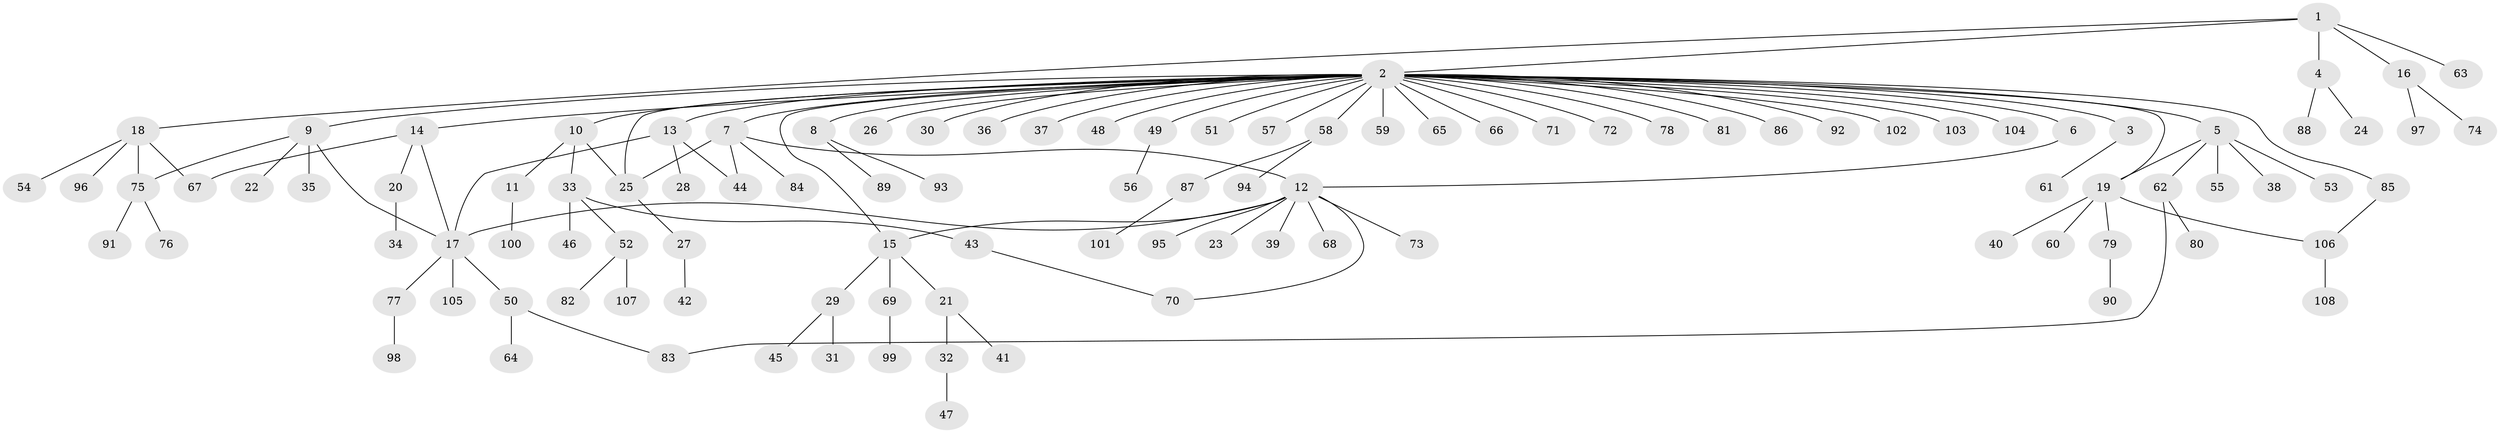 // Generated by graph-tools (version 1.1) at 2025/11/02/27/25 16:11:12]
// undirected, 108 vertices, 121 edges
graph export_dot {
graph [start="1"]
  node [color=gray90,style=filled];
  1;
  2;
  3;
  4;
  5;
  6;
  7;
  8;
  9;
  10;
  11;
  12;
  13;
  14;
  15;
  16;
  17;
  18;
  19;
  20;
  21;
  22;
  23;
  24;
  25;
  26;
  27;
  28;
  29;
  30;
  31;
  32;
  33;
  34;
  35;
  36;
  37;
  38;
  39;
  40;
  41;
  42;
  43;
  44;
  45;
  46;
  47;
  48;
  49;
  50;
  51;
  52;
  53;
  54;
  55;
  56;
  57;
  58;
  59;
  60;
  61;
  62;
  63;
  64;
  65;
  66;
  67;
  68;
  69;
  70;
  71;
  72;
  73;
  74;
  75;
  76;
  77;
  78;
  79;
  80;
  81;
  82;
  83;
  84;
  85;
  86;
  87;
  88;
  89;
  90;
  91;
  92;
  93;
  94;
  95;
  96;
  97;
  98;
  99;
  100;
  101;
  102;
  103;
  104;
  105;
  106;
  107;
  108;
  1 -- 2;
  1 -- 4;
  1 -- 16;
  1 -- 18;
  1 -- 63;
  2 -- 3;
  2 -- 5;
  2 -- 6;
  2 -- 7;
  2 -- 8;
  2 -- 9;
  2 -- 10;
  2 -- 13;
  2 -- 14;
  2 -- 15;
  2 -- 19;
  2 -- 25;
  2 -- 26;
  2 -- 30;
  2 -- 36;
  2 -- 37;
  2 -- 48;
  2 -- 49;
  2 -- 51;
  2 -- 57;
  2 -- 58;
  2 -- 59;
  2 -- 65;
  2 -- 66;
  2 -- 71;
  2 -- 72;
  2 -- 78;
  2 -- 81;
  2 -- 85;
  2 -- 86;
  2 -- 92;
  2 -- 102;
  2 -- 103;
  2 -- 104;
  3 -- 61;
  4 -- 24;
  4 -- 88;
  5 -- 19;
  5 -- 38;
  5 -- 53;
  5 -- 55;
  5 -- 62;
  6 -- 12;
  7 -- 12;
  7 -- 25;
  7 -- 44;
  7 -- 84;
  8 -- 89;
  8 -- 93;
  9 -- 17;
  9 -- 22;
  9 -- 35;
  9 -- 75;
  10 -- 11;
  10 -- 25;
  10 -- 33;
  11 -- 100;
  12 -- 15;
  12 -- 17;
  12 -- 23;
  12 -- 39;
  12 -- 68;
  12 -- 70;
  12 -- 73;
  12 -- 95;
  13 -- 17;
  13 -- 28;
  13 -- 44;
  14 -- 17;
  14 -- 20;
  14 -- 67;
  15 -- 21;
  15 -- 29;
  15 -- 69;
  16 -- 74;
  16 -- 97;
  17 -- 50;
  17 -- 77;
  17 -- 105;
  18 -- 54;
  18 -- 67;
  18 -- 75;
  18 -- 96;
  19 -- 40;
  19 -- 60;
  19 -- 79;
  19 -- 106;
  20 -- 34;
  21 -- 32;
  21 -- 41;
  25 -- 27;
  27 -- 42;
  29 -- 31;
  29 -- 45;
  32 -- 47;
  33 -- 43;
  33 -- 46;
  33 -- 52;
  43 -- 70;
  49 -- 56;
  50 -- 64;
  50 -- 83;
  52 -- 82;
  52 -- 107;
  58 -- 87;
  58 -- 94;
  62 -- 80;
  62 -- 83;
  69 -- 99;
  75 -- 76;
  75 -- 91;
  77 -- 98;
  79 -- 90;
  85 -- 106;
  87 -- 101;
  106 -- 108;
}
